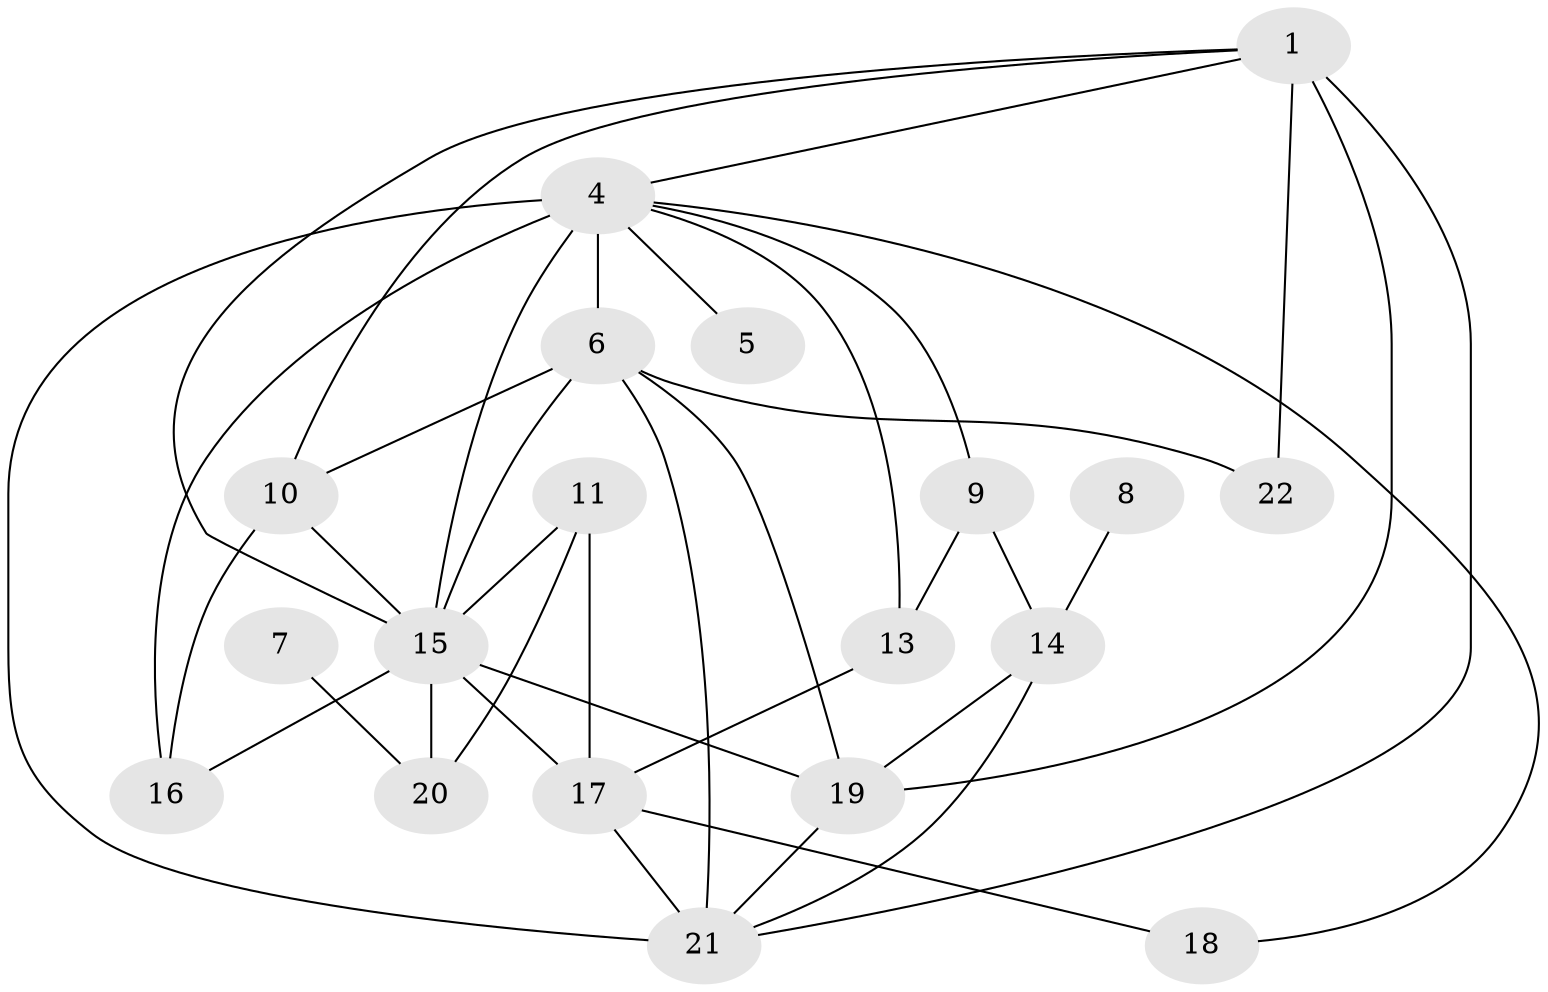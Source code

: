 // original degree distribution, {4: 0.125, 5: 0.140625, 1: 0.234375, 3: 0.28125, 6: 0.03125, 0: 0.03125, 2: 0.15625}
// Generated by graph-tools (version 1.1) at 2025/35/03/04/25 23:35:51]
// undirected, 19 vertices, 38 edges
graph export_dot {
  node [color=gray90,style=filled];
  1;
  4;
  5;
  6;
  7;
  8;
  9;
  10;
  11;
  13;
  14;
  15;
  16;
  17;
  18;
  19;
  20;
  21;
  22;
  1 -- 4 [weight=1.0];
  1 -- 10 [weight=1.0];
  1 -- 15 [weight=1.0];
  1 -- 19 [weight=1.0];
  1 -- 21 [weight=1.0];
  1 -- 22 [weight=2.0];
  4 -- 5 [weight=1.0];
  4 -- 6 [weight=1.0];
  4 -- 9 [weight=1.0];
  4 -- 13 [weight=2.0];
  4 -- 15 [weight=3.0];
  4 -- 16 [weight=1.0];
  4 -- 18 [weight=1.0];
  4 -- 21 [weight=2.0];
  6 -- 10 [weight=1.0];
  6 -- 15 [weight=1.0];
  6 -- 19 [weight=1.0];
  6 -- 21 [weight=1.0];
  6 -- 22 [weight=2.0];
  7 -- 20 [weight=1.0];
  8 -- 14 [weight=1.0];
  9 -- 13 [weight=1.0];
  9 -- 14 [weight=2.0];
  10 -- 15 [weight=1.0];
  10 -- 16 [weight=1.0];
  11 -- 15 [weight=1.0];
  11 -- 17 [weight=1.0];
  11 -- 20 [weight=1.0];
  13 -- 17 [weight=1.0];
  14 -- 19 [weight=2.0];
  14 -- 21 [weight=1.0];
  15 -- 16 [weight=1.0];
  15 -- 17 [weight=2.0];
  15 -- 19 [weight=1.0];
  15 -- 20 [weight=1.0];
  17 -- 18 [weight=1.0];
  17 -- 21 [weight=1.0];
  19 -- 21 [weight=1.0];
}
